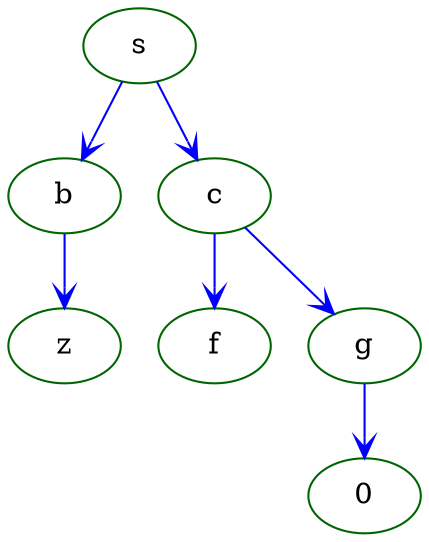 digraph G {

       node [color=darkgreen]
       edge [arrowhead=vee, color=blue]
	
	s -> b;
	b -> z;
	s -> c;
	c -> f;
	c -> g;
	g -> 0;

}
